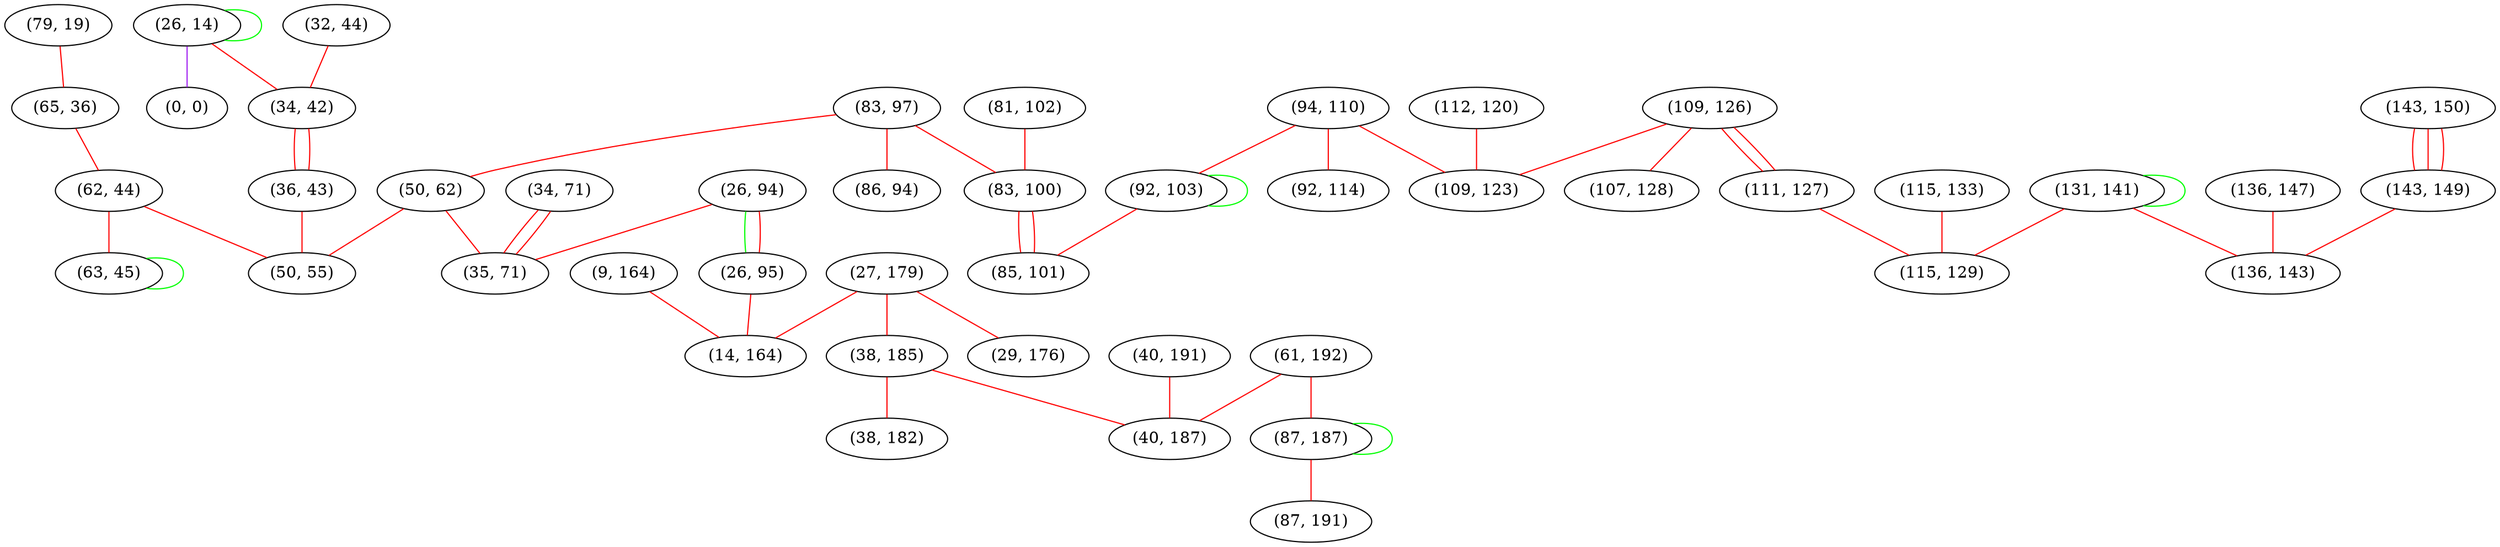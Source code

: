 graph "" {
"(26, 14)";
"(81, 102)";
"(32, 44)";
"(34, 42)";
"(136, 147)";
"(26, 94)";
"(61, 192)";
"(79, 19)";
"(109, 126)";
"(83, 97)";
"(36, 43)";
"(107, 128)";
"(112, 120)";
"(94, 110)";
"(65, 36)";
"(83, 100)";
"(27, 179)";
"(26, 95)";
"(9, 164)";
"(92, 103)";
"(29, 176)";
"(34, 71)";
"(62, 44)";
"(143, 150)";
"(0, 0)";
"(131, 141)";
"(111, 127)";
"(115, 133)";
"(63, 45)";
"(85, 101)";
"(87, 187)";
"(50, 62)";
"(50, 55)";
"(92, 114)";
"(87, 191)";
"(14, 164)";
"(143, 149)";
"(40, 191)";
"(109, 123)";
"(38, 185)";
"(136, 143)";
"(38, 182)";
"(35, 71)";
"(40, 187)";
"(115, 129)";
"(86, 94)";
"(26, 14)" -- "(26, 14)"  [color=green, key=0, weight=2];
"(26, 14)" -- "(0, 0)"  [color=purple, key=0, weight=4];
"(26, 14)" -- "(34, 42)"  [color=red, key=0, weight=1];
"(81, 102)" -- "(83, 100)"  [color=red, key=0, weight=1];
"(32, 44)" -- "(34, 42)"  [color=red, key=0, weight=1];
"(34, 42)" -- "(36, 43)"  [color=red, key=0, weight=1];
"(34, 42)" -- "(36, 43)"  [color=red, key=1, weight=1];
"(136, 147)" -- "(136, 143)"  [color=red, key=0, weight=1];
"(26, 94)" -- "(26, 95)"  [color=green, key=0, weight=2];
"(26, 94)" -- "(26, 95)"  [color=red, key=1, weight=1];
"(26, 94)" -- "(35, 71)"  [color=red, key=0, weight=1];
"(61, 192)" -- "(87, 187)"  [color=red, key=0, weight=1];
"(61, 192)" -- "(40, 187)"  [color=red, key=0, weight=1];
"(79, 19)" -- "(65, 36)"  [color=red, key=0, weight=1];
"(109, 126)" -- "(107, 128)"  [color=red, key=0, weight=1];
"(109, 126)" -- "(111, 127)"  [color=red, key=0, weight=1];
"(109, 126)" -- "(111, 127)"  [color=red, key=1, weight=1];
"(109, 126)" -- "(109, 123)"  [color=red, key=0, weight=1];
"(83, 97)" -- "(50, 62)"  [color=red, key=0, weight=1];
"(83, 97)" -- "(83, 100)"  [color=red, key=0, weight=1];
"(83, 97)" -- "(86, 94)"  [color=red, key=0, weight=1];
"(36, 43)" -- "(50, 55)"  [color=red, key=0, weight=1];
"(112, 120)" -- "(109, 123)"  [color=red, key=0, weight=1];
"(94, 110)" -- "(92, 114)"  [color=red, key=0, weight=1];
"(94, 110)" -- "(92, 103)"  [color=red, key=0, weight=1];
"(94, 110)" -- "(109, 123)"  [color=red, key=0, weight=1];
"(65, 36)" -- "(62, 44)"  [color=red, key=0, weight=1];
"(83, 100)" -- "(85, 101)"  [color=red, key=0, weight=1];
"(83, 100)" -- "(85, 101)"  [color=red, key=1, weight=1];
"(27, 179)" -- "(14, 164)"  [color=red, key=0, weight=1];
"(27, 179)" -- "(38, 185)"  [color=red, key=0, weight=1];
"(27, 179)" -- "(29, 176)"  [color=red, key=0, weight=1];
"(26, 95)" -- "(14, 164)"  [color=red, key=0, weight=1];
"(9, 164)" -- "(14, 164)"  [color=red, key=0, weight=1];
"(92, 103)" -- "(92, 103)"  [color=green, key=0, weight=2];
"(92, 103)" -- "(85, 101)"  [color=red, key=0, weight=1];
"(34, 71)" -- "(35, 71)"  [color=red, key=0, weight=1];
"(34, 71)" -- "(35, 71)"  [color=red, key=1, weight=1];
"(62, 44)" -- "(50, 55)"  [color=red, key=0, weight=1];
"(62, 44)" -- "(63, 45)"  [color=red, key=0, weight=1];
"(143, 150)" -- "(143, 149)"  [color=red, key=0, weight=1];
"(143, 150)" -- "(143, 149)"  [color=red, key=1, weight=1];
"(143, 150)" -- "(143, 149)"  [color=red, key=2, weight=1];
"(131, 141)" -- "(115, 129)"  [color=red, key=0, weight=1];
"(131, 141)" -- "(136, 143)"  [color=red, key=0, weight=1];
"(131, 141)" -- "(131, 141)"  [color=green, key=0, weight=2];
"(111, 127)" -- "(115, 129)"  [color=red, key=0, weight=1];
"(115, 133)" -- "(115, 129)"  [color=red, key=0, weight=1];
"(63, 45)" -- "(63, 45)"  [color=green, key=0, weight=2];
"(87, 187)" -- "(87, 187)"  [color=green, key=0, weight=2];
"(87, 187)" -- "(87, 191)"  [color=red, key=0, weight=1];
"(50, 62)" -- "(50, 55)"  [color=red, key=0, weight=1];
"(50, 62)" -- "(35, 71)"  [color=red, key=0, weight=1];
"(143, 149)" -- "(136, 143)"  [color=red, key=0, weight=1];
"(40, 191)" -- "(40, 187)"  [color=red, key=0, weight=1];
"(38, 185)" -- "(40, 187)"  [color=red, key=0, weight=1];
"(38, 185)" -- "(38, 182)"  [color=red, key=0, weight=1];
}
